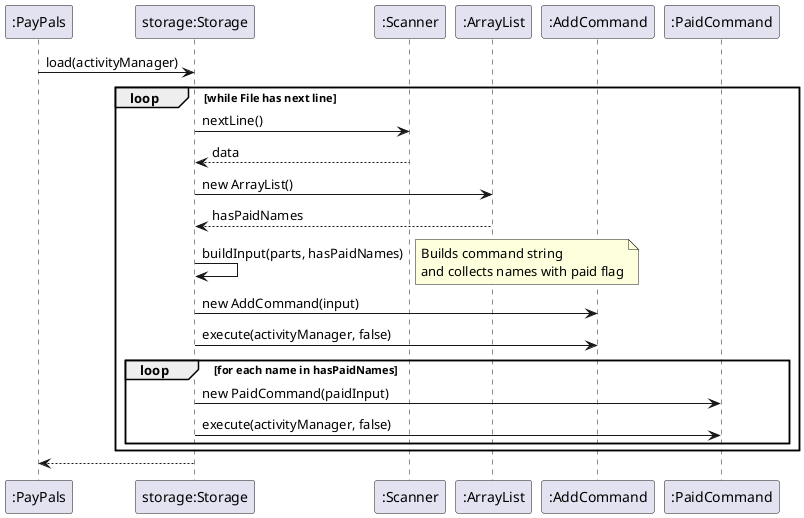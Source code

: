 @startuml

participant ":PayPals" as PP
participant "storage:Storage" as S
participant ":Scanner" as Sc
participant ":ArrayList" as AL
participant ":AddCommand" as AC
participant ":PaidCommand" as PC

PP -> S: load(activityManager)
loop while File has next line

    S -> Sc: nextLine()
    Sc --> S: data
    S -> AL: new ArrayList()
    AL --> S: hasPaidNames
    S -> S: buildInput(parts, hasPaidNames)
    note right: Builds command string\nand collects names with paid flag
    S -> AC: new AddCommand(input)
    S -> AC: execute(activityManager, false)

    loop for each name in hasPaidNames
        S -> PC: new PaidCommand(paidInput)
        S -> PC: execute(activityManager, false)
    end

end
S --> PP
@enduml